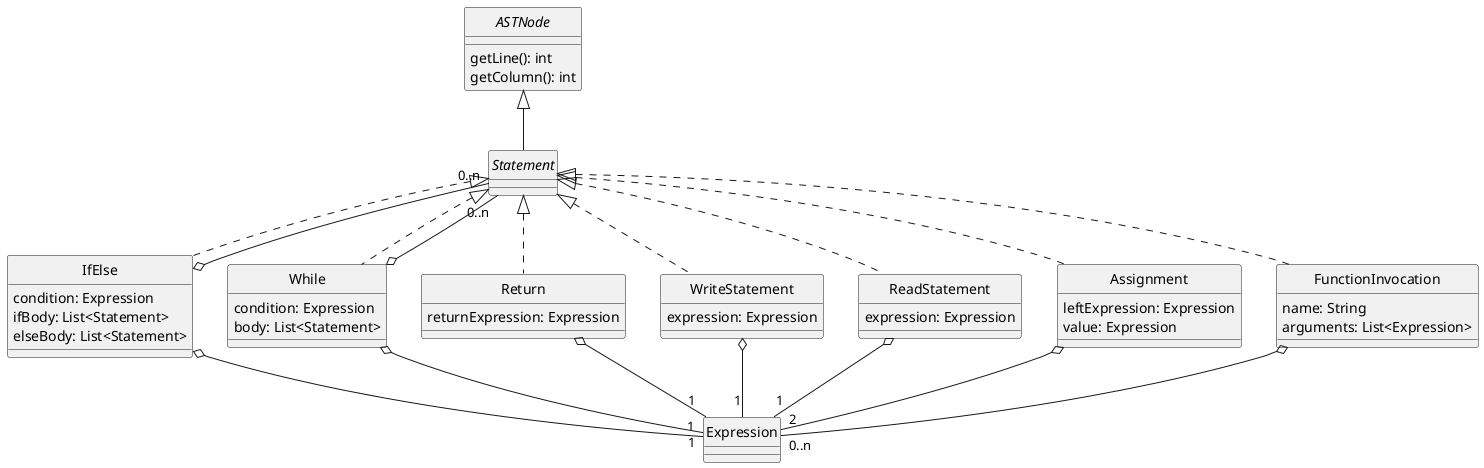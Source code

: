 @startuml Statements
skinparam style strictuml
skinparam monochrome true

interface ASTNode {
    getLine(): int
    getColumn(): int
}

interface Statement
ASTNode <|-- Statement


/'
Una sentencia condicional se define usando la palabra clave if seguida de una condición.
El cuerpo de dicha sentencia estará comprendido entre do y end.
Se podrá usar la palabra clave else.
'/
class IfElse {
    condition: Expression
    ifBody: List<Statement>
    elseBody: List<Statement>   /'puede no haber else, la lista estaría vacía'/
}
Statement <|.. IfElse
IfElse o-- "1" Expression
IfElse o-- "0..n" Statement


class While {
    condition: Expression
    body: List<Statement>
}
Statement <|.. While
While o-- "1" Expression
While o-- "0..n" Statement


' El return debe estar seguido obligatoriamente de una expresión
class Return {
    returnExpression: Expression
}
Statement <|.. Return
Return o-- "1" Expression


' Write no tiene una lista de Expression, se genera un Write para cada Expression
class WriteStatement {
    expression: Expression
}
Statement <|.. WriteStatement
WriteStatement o-- "1" Expression


class ReadStatement {
    expression: Expression
}
Statement <|.. ReadStatement
ReadStatement o-- "1" Expression

' Una asignación está compuesta por dos expresiones separadas por el operador =.
class Assignment {
    leftExpression: Expression
    value: Expression
}
Statement <|.. Assignment
Assignment o-- "2" Expression

class FunctionInvocation {
    name: String
    arguments: List<Expression>
}
Statement <|.. FunctionInvocation
FunctionInvocation o-- "0..n" Expression

@enduml

